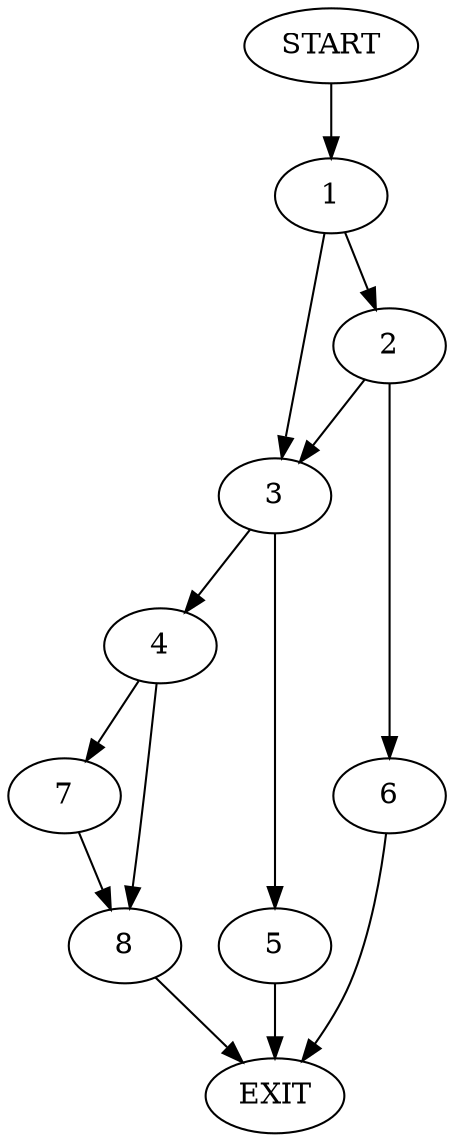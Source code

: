 digraph {
0 [label="START"]
9 [label="EXIT"]
0 -> 1
1 -> 2
1 -> 3
3 -> 4
3 -> 5
2 -> 3
2 -> 6
6 -> 9
5 -> 9
4 -> 7
4 -> 8
7 -> 8
8 -> 9
}
